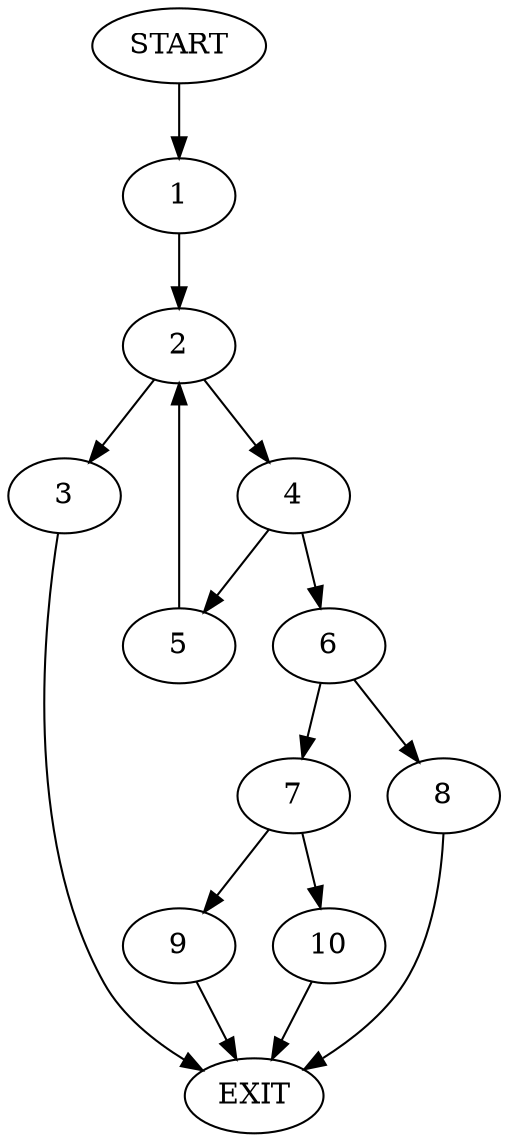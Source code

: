 digraph {
0 [label="START"]
11 [label="EXIT"]
0 -> 1
1 -> 2
2 -> 3
2 -> 4
4 -> 5
4 -> 6
3 -> 11
5 -> 2
6 -> 7
6 -> 8
7 -> 9
7 -> 10
8 -> 11
10 -> 11
9 -> 11
}
